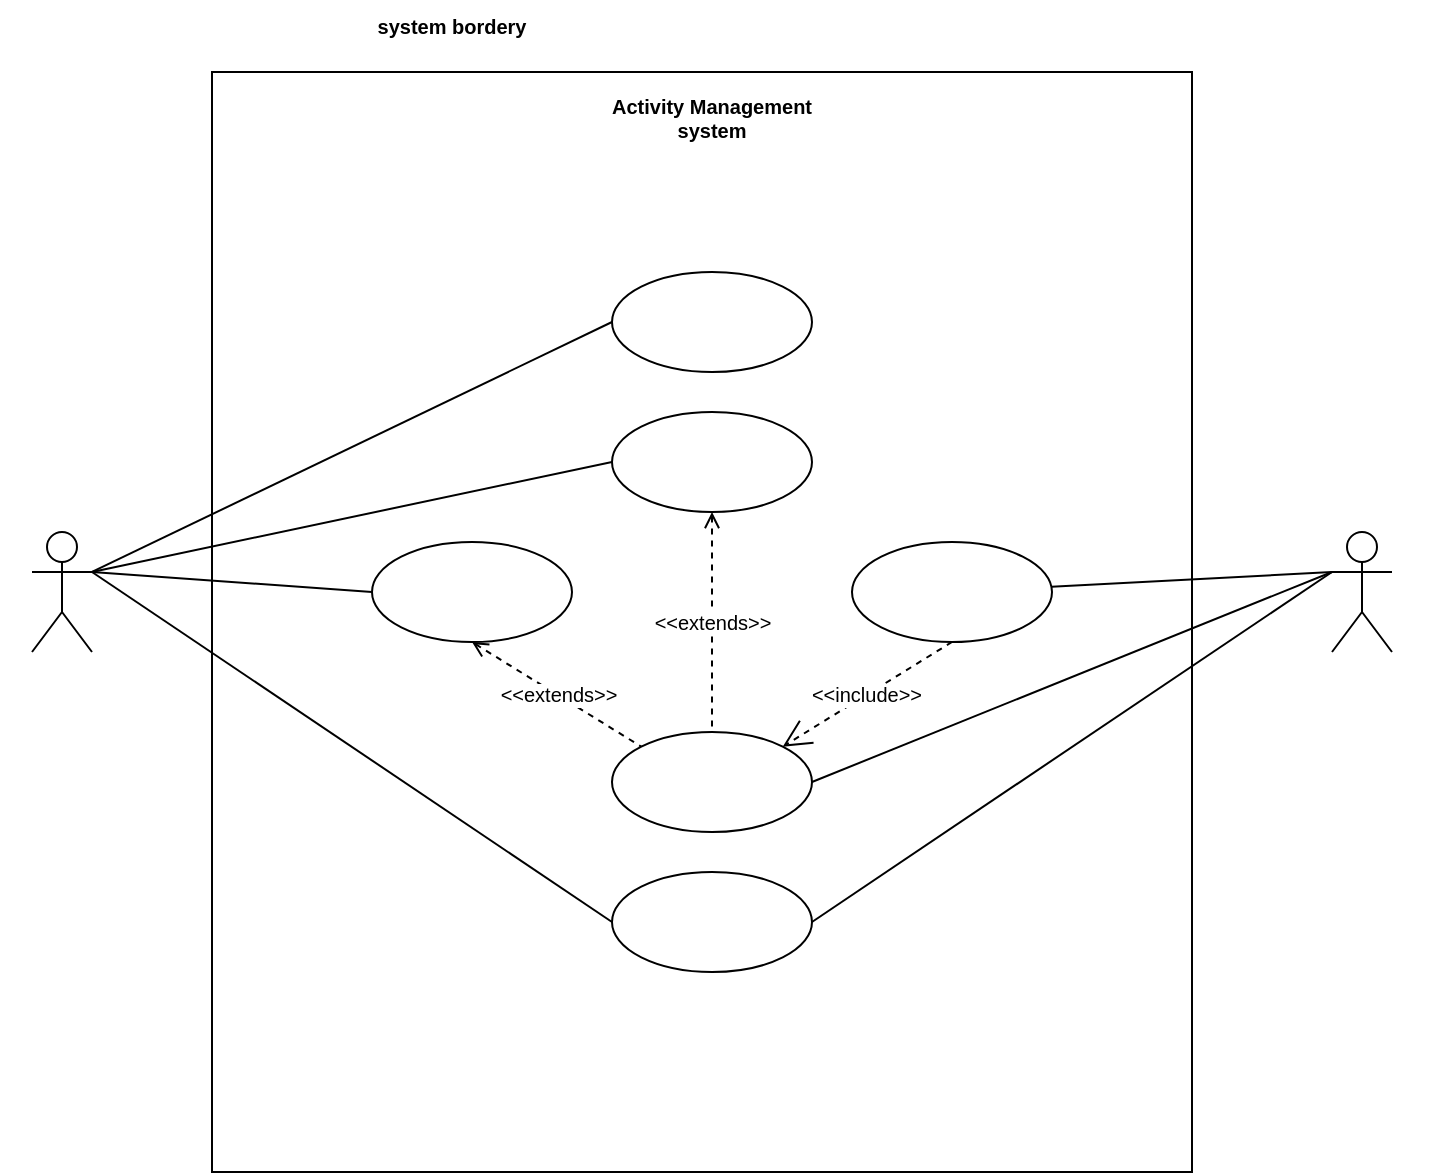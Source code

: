 <mxfile>
    <diagram id="1VJ4A4ErR4bO_sIXdVbA" name="Page-1">
        <mxGraphModel dx="1066" dy="731" grid="1" gridSize="10" guides="1" tooltips="1" connect="1" arrows="1" fold="1" page="1" pageScale="1" pageWidth="850" pageHeight="1100" math="0" shadow="0">
            <root>
                <mxCell id="0"/>
                <mxCell id="1" parent="0"/>
                <mxCell id="53" value="" style="html=1;fontSize=10;" vertex="1" parent="1">
                    <mxGeometry x="130" y="150" width="490" height="550" as="geometry"/>
                </mxCell>
                <mxCell id="20" style="edgeStyle=none;html=1;exitX=1;exitY=0.333;exitDx=0;exitDy=0;exitPerimeter=0;entryX=0;entryY=0.5;entryDx=0;entryDy=0;fontColor=#FFFFFF;endArrow=none;endFill=0;" parent="1" source="2" target="18" edge="1">
                    <mxGeometry relative="1" as="geometry"/>
                </mxCell>
                <mxCell id="43" style="edgeStyle=none;html=1;exitX=1;exitY=0.333;exitDx=0;exitDy=0;exitPerimeter=0;entryX=0;entryY=0.5;entryDx=0;entryDy=0;fontSize=10;endArrow=none;endFill=0;" edge="1" parent="1" source="2" target="32">
                    <mxGeometry relative="1" as="geometry"/>
                </mxCell>
                <mxCell id="48" style="edgeStyle=none;html=1;exitX=1;exitY=0.333;exitDx=0;exitDy=0;exitPerimeter=0;entryX=0;entryY=0.5;entryDx=0;entryDy=0;fontSize=10;endArrow=none;endFill=0;" edge="1" parent="1" source="2" target="25">
                    <mxGeometry relative="1" as="geometry"/>
                </mxCell>
                <mxCell id="52" style="edgeStyle=none;html=1;exitX=1;exitY=0.333;exitDx=0;exitDy=0;exitPerimeter=0;entryX=0;entryY=0.5;entryDx=0;entryDy=0;fontSize=10;startArrow=none;startFill=0;endArrow=none;endFill=0;" edge="1" parent="1" source="2" target="51">
                    <mxGeometry relative="1" as="geometry"/>
                </mxCell>
                <mxCell id="2" value="&lt;span id=&quot;docs-internal-guid-9c9111f2-7fff-4801-d1b3-890194a6ea42&quot;&gt;&lt;span style=&quot;font-size: 11pt; font-family: Sarabun, sans-serif; background-color: transparent; font-variant-numeric: normal; font-variant-east-asian: normal; font-variant-alternates: normal; font-variant-position: normal; vertical-align: baseline;&quot;&gt;&lt;font color=&quot;#ffffff&quot;&gt;Instructor&lt;/font&gt;&lt;/span&gt;&lt;/span&gt;" style="shape=umlActor;verticalLabelPosition=bottom;verticalAlign=top;html=1;" parent="1" vertex="1">
                    <mxGeometry x="40" y="380" width="30" height="60" as="geometry"/>
                </mxCell>
                <mxCell id="41" style="edgeStyle=none;html=1;exitX=0;exitY=0.333;exitDx=0;exitDy=0;exitPerimeter=0;fontSize=10;endArrow=none;endFill=0;" edge="1" parent="1" source="3" target="19">
                    <mxGeometry relative="1" as="geometry"/>
                </mxCell>
                <mxCell id="47" style="edgeStyle=none;html=1;exitX=0;exitY=0.333;exitDx=0;exitDy=0;exitPerimeter=0;entryX=1;entryY=0.5;entryDx=0;entryDy=0;fontSize=10;endArrow=none;endFill=0;" edge="1" parent="1" source="3" target="25">
                    <mxGeometry relative="1" as="geometry"/>
                </mxCell>
                <mxCell id="3" value="&lt;span id=&quot;docs-internal-guid-3a2d6300-7fff-b218-7243-1213b10bfaf1&quot;&gt;&lt;span style=&quot;font-size: 11pt; font-family: Sarabun, sans-serif; background-color: transparent; font-variant-numeric: normal; font-variant-east-asian: normal; font-variant-alternates: normal; font-variant-position: normal; vertical-align: baseline;&quot;&gt;&lt;font color=&quot;#ffffff&quot;&gt;Participant&lt;/font&gt;&lt;/span&gt;&lt;/span&gt;" style="shape=umlActor;verticalLabelPosition=bottom;verticalAlign=top;html=1;" parent="1" vertex="1">
                    <mxGeometry x="690" y="380" width="30" height="60" as="geometry"/>
                </mxCell>
                <mxCell id="18" value="&lt;span style=&quot;text-align: left; font-size: 10px;&quot; id=&quot;docs-internal-guid-37cb4701-7fff-291a-5f33-83eef2918ecb&quot;&gt;&lt;span style=&quot;font-size: 10px; font-family: Sarabun, sans-serif; background-color: transparent; font-variant-numeric: normal; font-variant-east-asian: normal; font-variant-alternates: normal; font-variant-position: normal; vertical-align: baseline;&quot;&gt;UC1: สร้างกิจกรรม&lt;/span&gt;&lt;/span&gt;" style="ellipse;whiteSpace=wrap;html=1;fontColor=#FFFFFF;fontSize=10;" parent="1" vertex="1">
                    <mxGeometry x="330" y="250" width="100" height="50" as="geometry"/>
                </mxCell>
                <mxCell id="19" value="&lt;span id=&quot;docs-internal-guid-8285c140-7fff-ec61-f3a0-9c05c8e5bda9&quot; style=&quot;font-size: 10px;&quot;&gt;&lt;span style=&quot;font-size: 10px; font-family: Sarabun, sans-serif; background-color: transparent; font-variant-numeric: normal; font-variant-east-asian: normal; font-variant-alternates: normal; font-variant-position: normal; vertical-align: baseline;&quot;&gt;UC2: ลงทะเบียน&lt;br&gt;ขอเข้าร่วมกิจกรรม&lt;/span&gt;&lt;/span&gt;" style="ellipse;whiteSpace=wrap;html=1;fontColor=#FFFFFF;fontSize=10;" parent="1" vertex="1">
                    <mxGeometry x="450" y="385" width="100" height="50" as="geometry"/>
                </mxCell>
                <mxCell id="25" value="&lt;font face=&quot;Sarabun, sans-serif&quot;&gt;UC5: ค้นหากิจกรรม&lt;/font&gt;" style="ellipse;whiteSpace=wrap;html=1;fontColor=#FFFFFF;fontSize=10;" parent="1" vertex="1">
                    <mxGeometry x="330" y="550" width="100" height="50" as="geometry"/>
                </mxCell>
                <mxCell id="44" style="edgeStyle=none;html=1;exitX=1;exitY=0.5;exitDx=0;exitDy=0;entryX=0;entryY=0.333;entryDx=0;entryDy=0;entryPerimeter=0;fontSize=10;endArrow=none;endFill=0;" edge="1" parent="1" source="30" target="3">
                    <mxGeometry relative="1" as="geometry"/>
                </mxCell>
                <mxCell id="30" value="&lt;span id=&quot;docs-internal-guid-6efcb810-7fff-bee3-7e33-1298a6fec367&quot; style=&quot;font-size: 10px;&quot;&gt;&lt;span style=&quot;font-size: 10px; font-family: Sarabun, sans-serif; background-color: transparent; font-variant-numeric: normal; font-variant-east-asian: normal; font-variant-alternates: normal; font-variant-position: normal; vertical-align: baseline;&quot;&gt;UC4: การแจ้งเตือน&lt;/span&gt;&lt;/span&gt;" style="ellipse;whiteSpace=wrap;html=1;fontColor=#FFFFFF;fontSize=10;" parent="1" vertex="1">
                    <mxGeometry x="330" y="480" width="100" height="50" as="geometry"/>
                </mxCell>
                <mxCell id="32" value="&lt;span id=&quot;docs-internal-guid-aa71b8e9-7fff-9409-1483-86484e0ed149&quot; style=&quot;font-size: 10px;&quot;&gt;&lt;span style=&quot;font-size: 10px; font-family: Sarabun, sans-serif; background-color: transparent; font-variant-numeric: normal; font-variant-east-asian: normal; font-variant-alternates: normal; font-variant-position: normal; vertical-align: baseline;&quot;&gt;UC3: จัดการใบประกาศ&lt;/span&gt;&lt;/span&gt;" style="ellipse;whiteSpace=wrap;html=1;fontColor=#FFFFFF;fontSize=10;" parent="1" vertex="1">
                    <mxGeometry x="210" y="385" width="100" height="50" as="geometry"/>
                </mxCell>
                <mxCell id="40" value="system bordery" style="text;align=center;fontStyle=1;verticalAlign=middle;spacingLeft=3;spacingRight=3;strokeColor=none;rotatable=0;points=[[0,0.5],[1,0.5]];portConstraint=eastwest;fontSize=10;" vertex="1" parent="1">
                    <mxGeometry x="210" y="114" width="80" height="26" as="geometry"/>
                </mxCell>
                <mxCell id="45" value="&amp;lt;&amp;lt;include&amp;gt;&amp;gt;" style="endArrow=open;endSize=12;dashed=1;html=1;fontSize=10;exitX=0.5;exitY=1;exitDx=0;exitDy=0;entryX=1;entryY=0;entryDx=0;entryDy=0;endFill=0;" edge="1" parent="1" source="19" target="30">
                    <mxGeometry width="160" relative="1" as="geometry">
                        <mxPoint x="310" y="490" as="sourcePoint"/>
                        <mxPoint x="470" y="490" as="targetPoint"/>
                    </mxGeometry>
                </mxCell>
                <mxCell id="46" value="&amp;lt;&amp;lt;extends&amp;gt;&amp;gt;" style="endArrow=none;endSize=12;dashed=1;html=1;fontSize=10;entryX=0;entryY=0;entryDx=0;entryDy=0;exitX=0.5;exitY=1;exitDx=0;exitDy=0;endFill=0;startArrow=open;startFill=0;" edge="1" parent="1" source="32" target="30">
                    <mxGeometry width="160" relative="1" as="geometry">
                        <mxPoint x="470" y="445" as="sourcePoint"/>
                        <mxPoint x="390" y="490" as="targetPoint"/>
                    </mxGeometry>
                </mxCell>
                <mxCell id="50" value="&amp;lt;&amp;lt;extends&amp;gt;&amp;gt;" style="endArrow=none;endSize=12;dashed=1;html=1;fontSize=10;exitX=0.5;exitY=1;exitDx=0;exitDy=0;entryX=0.5;entryY=0;entryDx=0;entryDy=0;startArrow=open;startFill=0;endFill=0;" edge="1" parent="1" source="51" target="30">
                    <mxGeometry width="160" relative="1" as="geometry">
                        <mxPoint x="354.645" y="497.322" as="sourcePoint"/>
                        <mxPoint x="380" y="530" as="targetPoint"/>
                    </mxGeometry>
                </mxCell>
                <mxCell id="51" value="&lt;span id=&quot;docs-internal-guid-6efcb810-7fff-bee3-7e33-1298a6fec367&quot; style=&quot;font-size: 10px;&quot;&gt;&lt;span style=&quot;font-size: 10px; font-family: Sarabun, sans-serif; background-color: transparent; font-variant-numeric: normal; font-variant-east-asian: normal; font-variant-alternates: normal; font-variant-position: normal; vertical-align: baseline;&quot;&gt;UC6: จัดการกิจกรรม&lt;/span&gt;&lt;/span&gt;" style="ellipse;whiteSpace=wrap;html=1;fontColor=#FFFFFF;fontSize=10;" vertex="1" parent="1">
                    <mxGeometry x="330" y="320" width="100" height="50" as="geometry"/>
                </mxCell>
                <mxCell id="54" value="Activity Management&#10;system" style="text;align=center;fontStyle=1;verticalAlign=middle;spacingLeft=3;spacingRight=3;strokeColor=none;rotatable=0;points=[[0,0.5],[1,0.5]];portConstraint=eastwest;fontSize=10;" vertex="1" parent="1">
                    <mxGeometry x="340" y="160" width="80" height="26" as="geometry"/>
                </mxCell>
            </root>
        </mxGraphModel>
    </diagram>
</mxfile>